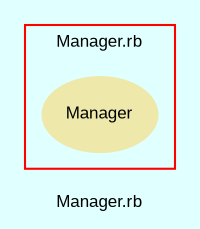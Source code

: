 digraph TopLevel {
    compound = true
    bgcolor = lightcyan1
    fontname = Arial
    fontsize = 8
    label = "Manager.rb"
    node [
        fontname = Arial,
        fontsize = 8,
        color = black
    ]

    subgraph cluster_2 {
        fontname = Arial
        color = red
        label = "Manager.rb"
        Manager [
            fontcolor = black,
            URL = "classes/Manager.html",
            shape = ellipse,
            color = palegoldenrod,
            style = filled,
            label = "Manager"
        ]

    }

}

